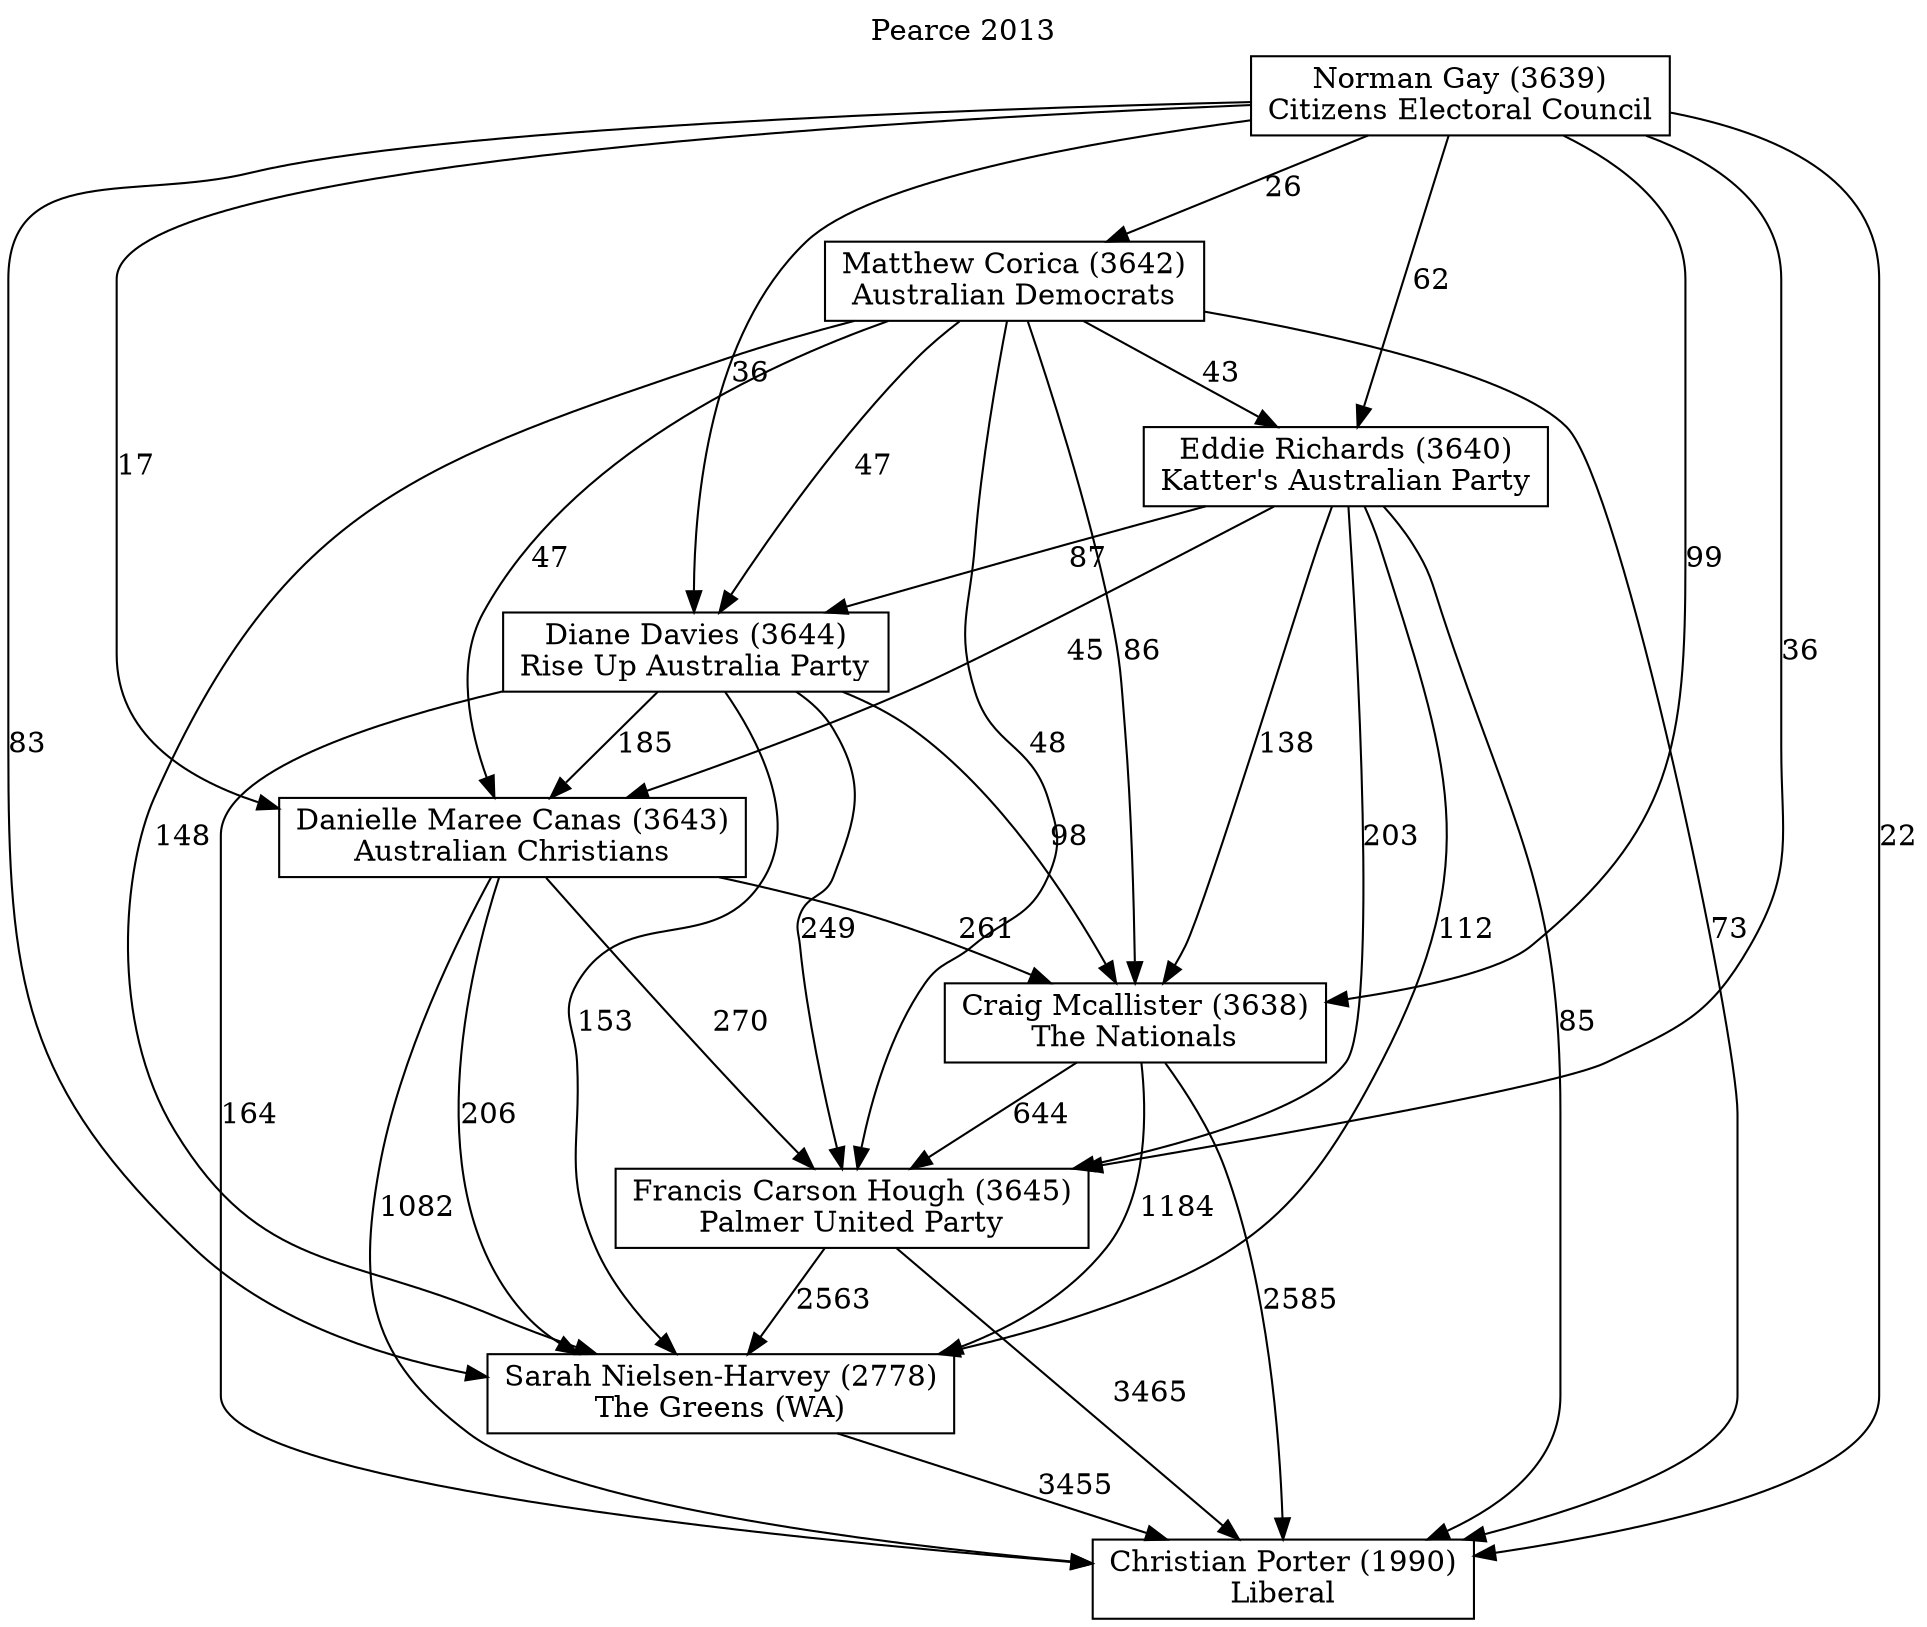 // House preference flow
digraph "Christian Porter (1990)_Pearce_2013" {
	graph [label="Pearce 2013" labelloc=t mclimit=2]
	node [shape=box]
	"Christian Porter (1990)" [label="Christian Porter (1990)
Liberal"]
	"Sarah Nielsen-Harvey (2778)" [label="Sarah Nielsen-Harvey (2778)
The Greens (WA)"]
	"Francis Carson Hough (3645)" [label="Francis Carson Hough (3645)
Palmer United Party"]
	"Craig Mcallister (3638)" [label="Craig Mcallister (3638)
The Nationals"]
	"Danielle Maree Canas (3643)" [label="Danielle Maree Canas (3643)
Australian Christians"]
	"Diane Davies (3644)" [label="Diane Davies (3644)
Rise Up Australia Party"]
	"Eddie Richards (3640)" [label="Eddie Richards (3640)
Katter's Australian Party"]
	"Matthew Corica (3642)" [label="Matthew Corica (3642)
Australian Democrats"]
	"Norman Gay (3639)" [label="Norman Gay (3639)
Citizens Electoral Council"]
	"Sarah Nielsen-Harvey (2778)" -> "Christian Porter (1990)" [label=3455]
	"Francis Carson Hough (3645)" -> "Sarah Nielsen-Harvey (2778)" [label=2563]
	"Craig Mcallister (3638)" -> "Francis Carson Hough (3645)" [label=644]
	"Danielle Maree Canas (3643)" -> "Craig Mcallister (3638)" [label=261]
	"Diane Davies (3644)" -> "Danielle Maree Canas (3643)" [label=185]
	"Eddie Richards (3640)" -> "Diane Davies (3644)" [label=87]
	"Matthew Corica (3642)" -> "Eddie Richards (3640)" [label=43]
	"Norman Gay (3639)" -> "Matthew Corica (3642)" [label=26]
	"Francis Carson Hough (3645)" -> "Christian Porter (1990)" [label=3465]
	"Craig Mcallister (3638)" -> "Christian Porter (1990)" [label=2585]
	"Danielle Maree Canas (3643)" -> "Christian Porter (1990)" [label=1082]
	"Diane Davies (3644)" -> "Christian Porter (1990)" [label=164]
	"Eddie Richards (3640)" -> "Christian Porter (1990)" [label=85]
	"Matthew Corica (3642)" -> "Christian Porter (1990)" [label=73]
	"Norman Gay (3639)" -> "Christian Porter (1990)" [label=22]
	"Norman Gay (3639)" -> "Eddie Richards (3640)" [label=62]
	"Matthew Corica (3642)" -> "Diane Davies (3644)" [label=47]
	"Norman Gay (3639)" -> "Diane Davies (3644)" [label=36]
	"Eddie Richards (3640)" -> "Danielle Maree Canas (3643)" [label=45]
	"Matthew Corica (3642)" -> "Danielle Maree Canas (3643)" [label=47]
	"Norman Gay (3639)" -> "Danielle Maree Canas (3643)" [label=17]
	"Diane Davies (3644)" -> "Craig Mcallister (3638)" [label=98]
	"Eddie Richards (3640)" -> "Craig Mcallister (3638)" [label=138]
	"Matthew Corica (3642)" -> "Craig Mcallister (3638)" [label=86]
	"Norman Gay (3639)" -> "Craig Mcallister (3638)" [label=99]
	"Danielle Maree Canas (3643)" -> "Francis Carson Hough (3645)" [label=270]
	"Diane Davies (3644)" -> "Francis Carson Hough (3645)" [label=249]
	"Eddie Richards (3640)" -> "Francis Carson Hough (3645)" [label=203]
	"Matthew Corica (3642)" -> "Francis Carson Hough (3645)" [label=48]
	"Norman Gay (3639)" -> "Francis Carson Hough (3645)" [label=36]
	"Craig Mcallister (3638)" -> "Sarah Nielsen-Harvey (2778)" [label=1184]
	"Danielle Maree Canas (3643)" -> "Sarah Nielsen-Harvey (2778)" [label=206]
	"Diane Davies (3644)" -> "Sarah Nielsen-Harvey (2778)" [label=153]
	"Eddie Richards (3640)" -> "Sarah Nielsen-Harvey (2778)" [label=112]
	"Matthew Corica (3642)" -> "Sarah Nielsen-Harvey (2778)" [label=148]
	"Norman Gay (3639)" -> "Sarah Nielsen-Harvey (2778)" [label=83]
}
